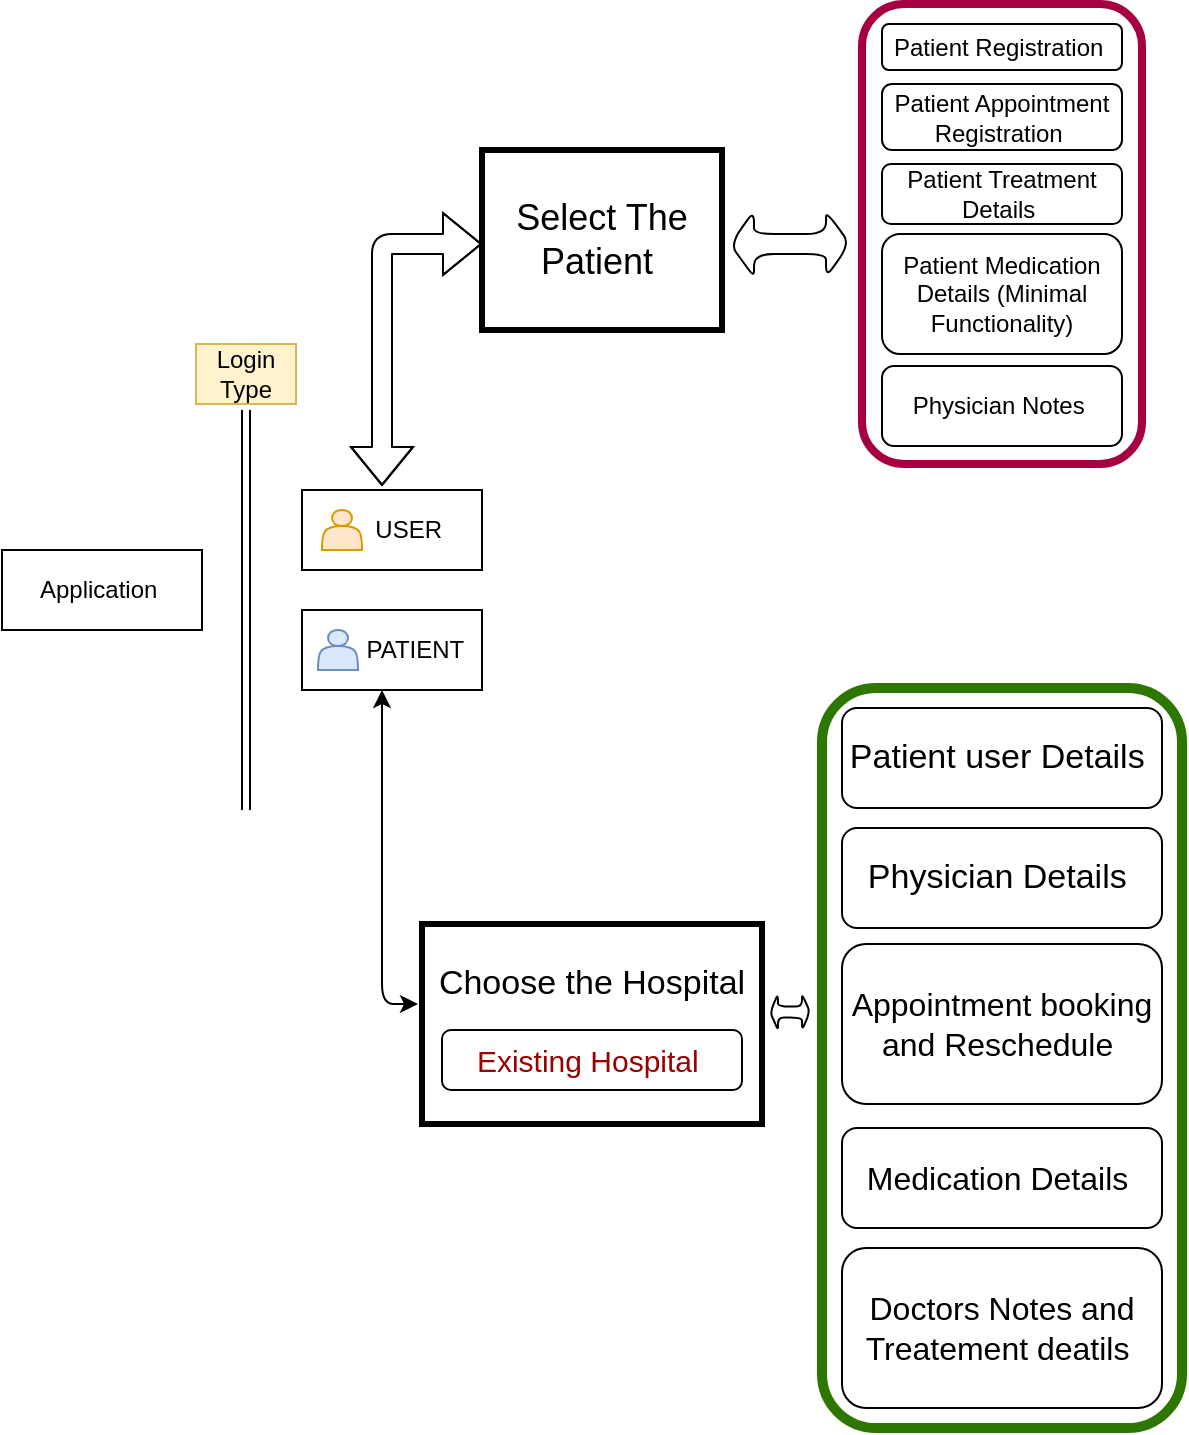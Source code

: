 <mxfile version="13.1.14" type="github"><diagram id="NR3o1T6ou2UoHp0PEkLH" name="Page-1"><mxGraphModel dx="1447" dy="767" grid="1" gridSize="10" guides="1" tooltips="1" connect="1" arrows="1" fold="1" page="1" pageScale="1" pageWidth="827" pageHeight="1169" math="0" shadow="0"><root><mxCell id="0"/><mxCell id="1" parent="0"/><mxCell id="SBzB5cQZhlxhhaeW5GnA-1" value="Application&amp;nbsp;" style="rounded=0;whiteSpace=wrap;html=1;" vertex="1" parent="1"><mxGeometry x="10" y="293" width="100" height="40" as="geometry"/></mxCell><mxCell id="SBzB5cQZhlxhhaeW5GnA-11" value="&amp;nbsp; &amp;nbsp; &amp;nbsp;USER" style="rounded=0;whiteSpace=wrap;html=1;" vertex="1" parent="1"><mxGeometry x="160" y="263" width="90" height="40" as="geometry"/></mxCell><mxCell id="SBzB5cQZhlxhhaeW5GnA-12" value="&amp;nbsp; &amp;nbsp; &amp;nbsp; &amp;nbsp;PATIENT" style="rounded=0;whiteSpace=wrap;html=1;" vertex="1" parent="1"><mxGeometry x="160" y="323" width="90" height="40" as="geometry"/></mxCell><mxCell id="SBzB5cQZhlxhhaeW5GnA-13" value="" style="shape=link;html=1;" edge="1" parent="1"><mxGeometry width="50" height="50" relative="1" as="geometry"><mxPoint x="132" y="423" as="sourcePoint"/><mxPoint x="132" y="223" as="targetPoint"/><Array as="points"/></mxGeometry></mxCell><mxCell id="SBzB5cQZhlxhhaeW5GnA-16" value="Login Type" style="text;html=1;align=center;verticalAlign=middle;whiteSpace=wrap;rounded=0;fillColor=#fff2cc;strokeColor=#d6b656;" vertex="1" parent="1"><mxGeometry x="107" y="190" width="50" height="30" as="geometry"/></mxCell><mxCell id="SBzB5cQZhlxhhaeW5GnA-18" value="Patient Registration&amp;nbsp;" style="rounded=1;whiteSpace=wrap;html=1;" vertex="1" parent="1"><mxGeometry x="450" y="30" width="120" height="23" as="geometry"/></mxCell><mxCell id="SBzB5cQZhlxhhaeW5GnA-19" value="Patient Appointment Registration&amp;nbsp;" style="rounded=1;whiteSpace=wrap;html=1;" vertex="1" parent="1"><mxGeometry x="450" y="60" width="120" height="33" as="geometry"/></mxCell><mxCell id="SBzB5cQZhlxhhaeW5GnA-20" value="Patient Treatment Details&amp;nbsp;" style="rounded=1;whiteSpace=wrap;html=1;" vertex="1" parent="1"><mxGeometry x="450" y="100" width="120" height="30" as="geometry"/></mxCell><mxCell id="SBzB5cQZhlxhhaeW5GnA-21" value="Patient Medication Details (Minimal Functionality)" style="rounded=1;whiteSpace=wrap;html=1;" vertex="1" parent="1"><mxGeometry x="450" y="135" width="120" height="60" as="geometry"/></mxCell><mxCell id="SBzB5cQZhlxhhaeW5GnA-24" value="" style="shape=actor;whiteSpace=wrap;html=1;strokeWidth=1;fillColor=#ffe6cc;strokeColor=#d79b00;" vertex="1" parent="1"><mxGeometry x="170" y="273" width="20" height="20" as="geometry"/></mxCell><mxCell id="SBzB5cQZhlxhhaeW5GnA-25" value="" style="shape=actor;whiteSpace=wrap;html=1;strokeWidth=1;fillColor=#dae8fc;strokeColor=#6c8ebf;" vertex="1" parent="1"><mxGeometry x="168" y="333" width="20" height="20" as="geometry"/></mxCell><mxCell id="SBzB5cQZhlxhhaeW5GnA-30" value="" style="rounded=1;whiteSpace=wrap;html=1;strokeWidth=4;fillColor=none;strokeColor=#A50040;fontColor=#ffffff;" vertex="1" parent="1"><mxGeometry x="440" y="20" width="140" height="230" as="geometry"/></mxCell><mxCell id="SBzB5cQZhlxhhaeW5GnA-31" value="Physician Notes&amp;nbsp;" style="rounded=1;whiteSpace=wrap;html=1;strokeWidth=1;fillColor=none;" vertex="1" parent="1"><mxGeometry x="450" y="201" width="120" height="40" as="geometry"/></mxCell><mxCell id="SBzB5cQZhlxhhaeW5GnA-33" value="" style="shape=flexArrow;endArrow=classic;startArrow=classic;html=1;" edge="1" parent="1"><mxGeometry width="50" height="50" relative="1" as="geometry"><mxPoint x="200" y="261" as="sourcePoint"/><mxPoint x="250" y="140" as="targetPoint"/><Array as="points"><mxPoint x="200" y="140"/></Array></mxGeometry></mxCell><mxCell id="SBzB5cQZhlxhhaeW5GnA-34" value="&lt;font style=&quot;font-size: 17px&quot;&gt;Patient user Details&amp;nbsp;&lt;/font&gt;" style="rounded=1;whiteSpace=wrap;html=1;strokeWidth=1;fillColor=none;" vertex="1" parent="1"><mxGeometry x="430" y="372" width="160" height="50" as="geometry"/></mxCell><mxCell id="SBzB5cQZhlxhhaeW5GnA-36" value="&lt;font style=&quot;font-size: 17px&quot;&gt;Physician Details&amp;nbsp;&lt;/font&gt;" style="rounded=1;whiteSpace=wrap;html=1;strokeWidth=1;fillColor=none;" vertex="1" parent="1"><mxGeometry x="430" y="432" width="160" height="50" as="geometry"/></mxCell><mxCell id="SBzB5cQZhlxhhaeW5GnA-37" value="&lt;font style=&quot;font-size: 16px&quot;&gt;Appointment booking and Reschedule&amp;nbsp;&lt;/font&gt;" style="rounded=1;whiteSpace=wrap;html=1;strokeWidth=1;fillColor=none;" vertex="1" parent="1"><mxGeometry x="430" y="490" width="160" height="80" as="geometry"/></mxCell><mxCell id="SBzB5cQZhlxhhaeW5GnA-38" value="&lt;font style=&quot;font-size: 16px&quot;&gt;Medication Details&amp;nbsp;&lt;/font&gt;" style="rounded=1;whiteSpace=wrap;html=1;strokeWidth=1;fillColor=none;" vertex="1" parent="1"><mxGeometry x="430" y="582" width="160" height="50" as="geometry"/></mxCell><mxCell id="SBzB5cQZhlxhhaeW5GnA-39" value="&lt;font style=&quot;font-size: 16px&quot;&gt;Doctors Notes and Treatement deatils&amp;nbsp;&lt;/font&gt;" style="rounded=1;whiteSpace=wrap;html=1;strokeWidth=1;fillColor=none;" vertex="1" parent="1"><mxGeometry x="430" y="642" width="160" height="80" as="geometry"/></mxCell><mxCell id="SBzB5cQZhlxhhaeW5GnA-40" value="" style="rounded=1;whiteSpace=wrap;html=1;strokeWidth=5;fillColor=none;strokeColor=#2D7600;fontColor=#ffffff;" vertex="1" parent="1"><mxGeometry x="420" y="362" width="180" height="370" as="geometry"/></mxCell><mxCell id="SBzB5cQZhlxhhaeW5GnA-42" value="&lt;span style=&quot;font-family: &amp;#34;helvetica&amp;#34; ; text-align: left ; font-size: 17px&quot;&gt;Choose the Hospital&lt;/span&gt;&lt;br&gt;&lt;font style=&quot;font-size: 17px&quot;&gt;&lt;br&gt;&lt;br&gt;&lt;/font&gt;" style="rounded=0;whiteSpace=wrap;html=1;strokeWidth=3;fillColor=none;" vertex="1" parent="1"><mxGeometry x="220" y="480" width="170" height="100" as="geometry"/></mxCell><mxCell id="SBzB5cQZhlxhhaeW5GnA-44" value="&lt;font style=&quot;font-size: 15px&quot; color=&quot;#990000&quot;&gt;Existing Hospital&amp;nbsp;&lt;/font&gt;" style="rounded=1;whiteSpace=wrap;html=1;strokeWidth=1;fillColor=none;" vertex="1" parent="1"><mxGeometry x="230" y="533" width="150" height="30" as="geometry"/></mxCell><mxCell id="SBzB5cQZhlxhhaeW5GnA-45" value="" style="endArrow=classic;startArrow=classic;html=1;exitX=0;exitY=0.4;exitDx=0;exitDy=0;exitPerimeter=0;" edge="1" parent="1"><mxGeometry width="50" height="50" relative="1" as="geometry"><mxPoint x="218" y="520" as="sourcePoint"/><mxPoint x="200" y="363" as="targetPoint"/><Array as="points"><mxPoint x="200" y="520"/></Array></mxGeometry></mxCell><mxCell id="SBzB5cQZhlxhhaeW5GnA-46" value="" style="shape=doubleArrow;whiteSpace=wrap;html=1;rounded=1;strokeWidth=1;fillColor=none;" vertex="1" parent="1"><mxGeometry x="394" y="515" width="20" height="18" as="geometry"/></mxCell><mxCell id="SBzB5cQZhlxhhaeW5GnA-47" value="&lt;font style=&quot;font-size: 18px&quot;&gt;Select The Patient&amp;nbsp;&lt;/font&gt;" style="rounded=0;whiteSpace=wrap;html=1;strokeWidth=3;fillColor=none;" vertex="1" parent="1"><mxGeometry x="250" y="93" width="120" height="90" as="geometry"/></mxCell><mxCell id="SBzB5cQZhlxhhaeW5GnA-50" value="" style="shape=doubleArrow;whiteSpace=wrap;html=1;rounded=1;strokeWidth=1;fillColor=none;" vertex="1" parent="1"><mxGeometry x="374" y="123.5" width="60" height="33" as="geometry"/></mxCell></root></mxGraphModel></diagram></mxfile>